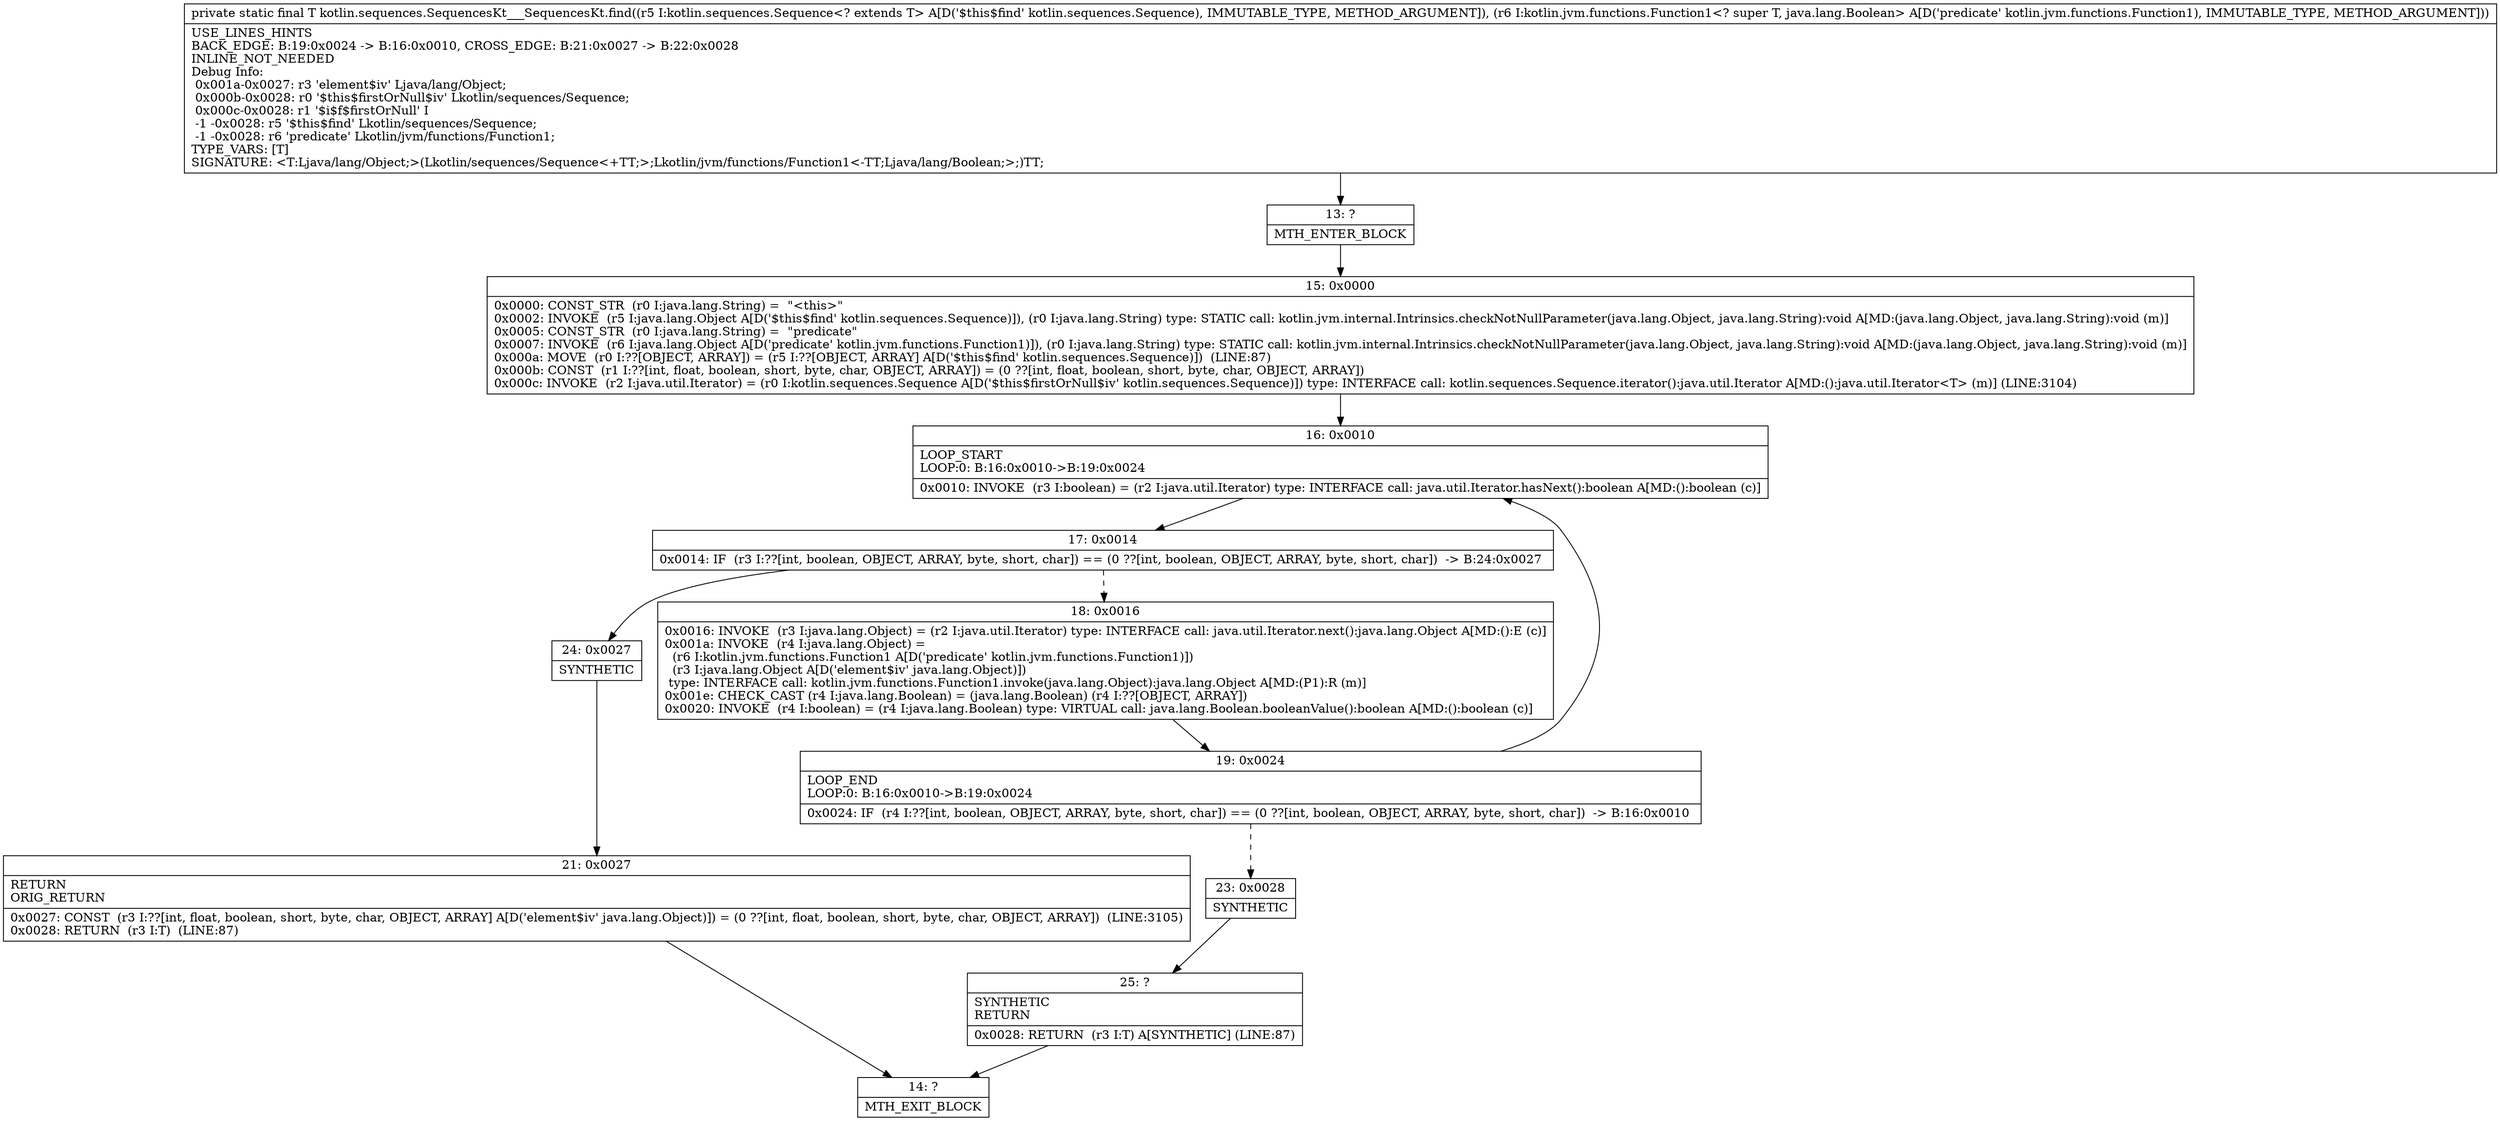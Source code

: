 digraph "CFG forkotlin.sequences.SequencesKt___SequencesKt.find(Lkotlin\/sequences\/Sequence;Lkotlin\/jvm\/functions\/Function1;)Ljava\/lang\/Object;" {
Node_13 [shape=record,label="{13\:\ ?|MTH_ENTER_BLOCK\l}"];
Node_15 [shape=record,label="{15\:\ 0x0000|0x0000: CONST_STR  (r0 I:java.lang.String) =  \"\<this\>\" \l0x0002: INVOKE  (r5 I:java.lang.Object A[D('$this$find' kotlin.sequences.Sequence)]), (r0 I:java.lang.String) type: STATIC call: kotlin.jvm.internal.Intrinsics.checkNotNullParameter(java.lang.Object, java.lang.String):void A[MD:(java.lang.Object, java.lang.String):void (m)]\l0x0005: CONST_STR  (r0 I:java.lang.String) =  \"predicate\" \l0x0007: INVOKE  (r6 I:java.lang.Object A[D('predicate' kotlin.jvm.functions.Function1)]), (r0 I:java.lang.String) type: STATIC call: kotlin.jvm.internal.Intrinsics.checkNotNullParameter(java.lang.Object, java.lang.String):void A[MD:(java.lang.Object, java.lang.String):void (m)]\l0x000a: MOVE  (r0 I:??[OBJECT, ARRAY]) = (r5 I:??[OBJECT, ARRAY] A[D('$this$find' kotlin.sequences.Sequence)])  (LINE:87)\l0x000b: CONST  (r1 I:??[int, float, boolean, short, byte, char, OBJECT, ARRAY]) = (0 ??[int, float, boolean, short, byte, char, OBJECT, ARRAY]) \l0x000c: INVOKE  (r2 I:java.util.Iterator) = (r0 I:kotlin.sequences.Sequence A[D('$this$firstOrNull$iv' kotlin.sequences.Sequence)]) type: INTERFACE call: kotlin.sequences.Sequence.iterator():java.util.Iterator A[MD:():java.util.Iterator\<T\> (m)] (LINE:3104)\l}"];
Node_16 [shape=record,label="{16\:\ 0x0010|LOOP_START\lLOOP:0: B:16:0x0010\-\>B:19:0x0024\l|0x0010: INVOKE  (r3 I:boolean) = (r2 I:java.util.Iterator) type: INTERFACE call: java.util.Iterator.hasNext():boolean A[MD:():boolean (c)]\l}"];
Node_17 [shape=record,label="{17\:\ 0x0014|0x0014: IF  (r3 I:??[int, boolean, OBJECT, ARRAY, byte, short, char]) == (0 ??[int, boolean, OBJECT, ARRAY, byte, short, char])  \-\> B:24:0x0027 \l}"];
Node_18 [shape=record,label="{18\:\ 0x0016|0x0016: INVOKE  (r3 I:java.lang.Object) = (r2 I:java.util.Iterator) type: INTERFACE call: java.util.Iterator.next():java.lang.Object A[MD:():E (c)]\l0x001a: INVOKE  (r4 I:java.lang.Object) = \l  (r6 I:kotlin.jvm.functions.Function1 A[D('predicate' kotlin.jvm.functions.Function1)])\l  (r3 I:java.lang.Object A[D('element$iv' java.lang.Object)])\l type: INTERFACE call: kotlin.jvm.functions.Function1.invoke(java.lang.Object):java.lang.Object A[MD:(P1):R (m)]\l0x001e: CHECK_CAST (r4 I:java.lang.Boolean) = (java.lang.Boolean) (r4 I:??[OBJECT, ARRAY]) \l0x0020: INVOKE  (r4 I:boolean) = (r4 I:java.lang.Boolean) type: VIRTUAL call: java.lang.Boolean.booleanValue():boolean A[MD:():boolean (c)]\l}"];
Node_19 [shape=record,label="{19\:\ 0x0024|LOOP_END\lLOOP:0: B:16:0x0010\-\>B:19:0x0024\l|0x0024: IF  (r4 I:??[int, boolean, OBJECT, ARRAY, byte, short, char]) == (0 ??[int, boolean, OBJECT, ARRAY, byte, short, char])  \-\> B:16:0x0010 \l}"];
Node_23 [shape=record,label="{23\:\ 0x0028|SYNTHETIC\l}"];
Node_25 [shape=record,label="{25\:\ ?|SYNTHETIC\lRETURN\l|0x0028: RETURN  (r3 I:T) A[SYNTHETIC] (LINE:87)\l}"];
Node_14 [shape=record,label="{14\:\ ?|MTH_EXIT_BLOCK\l}"];
Node_24 [shape=record,label="{24\:\ 0x0027|SYNTHETIC\l}"];
Node_21 [shape=record,label="{21\:\ 0x0027|RETURN\lORIG_RETURN\l|0x0027: CONST  (r3 I:??[int, float, boolean, short, byte, char, OBJECT, ARRAY] A[D('element$iv' java.lang.Object)]) = (0 ??[int, float, boolean, short, byte, char, OBJECT, ARRAY])  (LINE:3105)\l0x0028: RETURN  (r3 I:T)  (LINE:87)\l}"];
MethodNode[shape=record,label="{private static final T kotlin.sequences.SequencesKt___SequencesKt.find((r5 I:kotlin.sequences.Sequence\<? extends T\> A[D('$this$find' kotlin.sequences.Sequence), IMMUTABLE_TYPE, METHOD_ARGUMENT]), (r6 I:kotlin.jvm.functions.Function1\<? super T, java.lang.Boolean\> A[D('predicate' kotlin.jvm.functions.Function1), IMMUTABLE_TYPE, METHOD_ARGUMENT]))  | USE_LINES_HINTS\lBACK_EDGE: B:19:0x0024 \-\> B:16:0x0010, CROSS_EDGE: B:21:0x0027 \-\> B:22:0x0028\lINLINE_NOT_NEEDED\lDebug Info:\l  0x001a\-0x0027: r3 'element$iv' Ljava\/lang\/Object;\l  0x000b\-0x0028: r0 '$this$firstOrNull$iv' Lkotlin\/sequences\/Sequence;\l  0x000c\-0x0028: r1 '$i$f$firstOrNull' I\l  \-1 \-0x0028: r5 '$this$find' Lkotlin\/sequences\/Sequence;\l  \-1 \-0x0028: r6 'predicate' Lkotlin\/jvm\/functions\/Function1;\lTYPE_VARS: [T]\lSIGNATURE: \<T:Ljava\/lang\/Object;\>(Lkotlin\/sequences\/Sequence\<+TT;\>;Lkotlin\/jvm\/functions\/Function1\<\-TT;Ljava\/lang\/Boolean;\>;)TT;\l}"];
MethodNode -> Node_13;Node_13 -> Node_15;
Node_15 -> Node_16;
Node_16 -> Node_17;
Node_17 -> Node_18[style=dashed];
Node_17 -> Node_24;
Node_18 -> Node_19;
Node_19 -> Node_16;
Node_19 -> Node_23[style=dashed];
Node_23 -> Node_25;
Node_25 -> Node_14;
Node_24 -> Node_21;
Node_21 -> Node_14;
}

